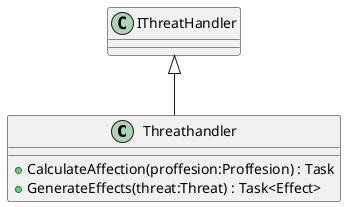 @startuml
class Threathandler {
    + CalculateAffection(proffesion:Proffesion) : Task
    + GenerateEffects(threat:Threat) : Task<Effect>
}
IThreatHandler <|-- Threathandler
@enduml

